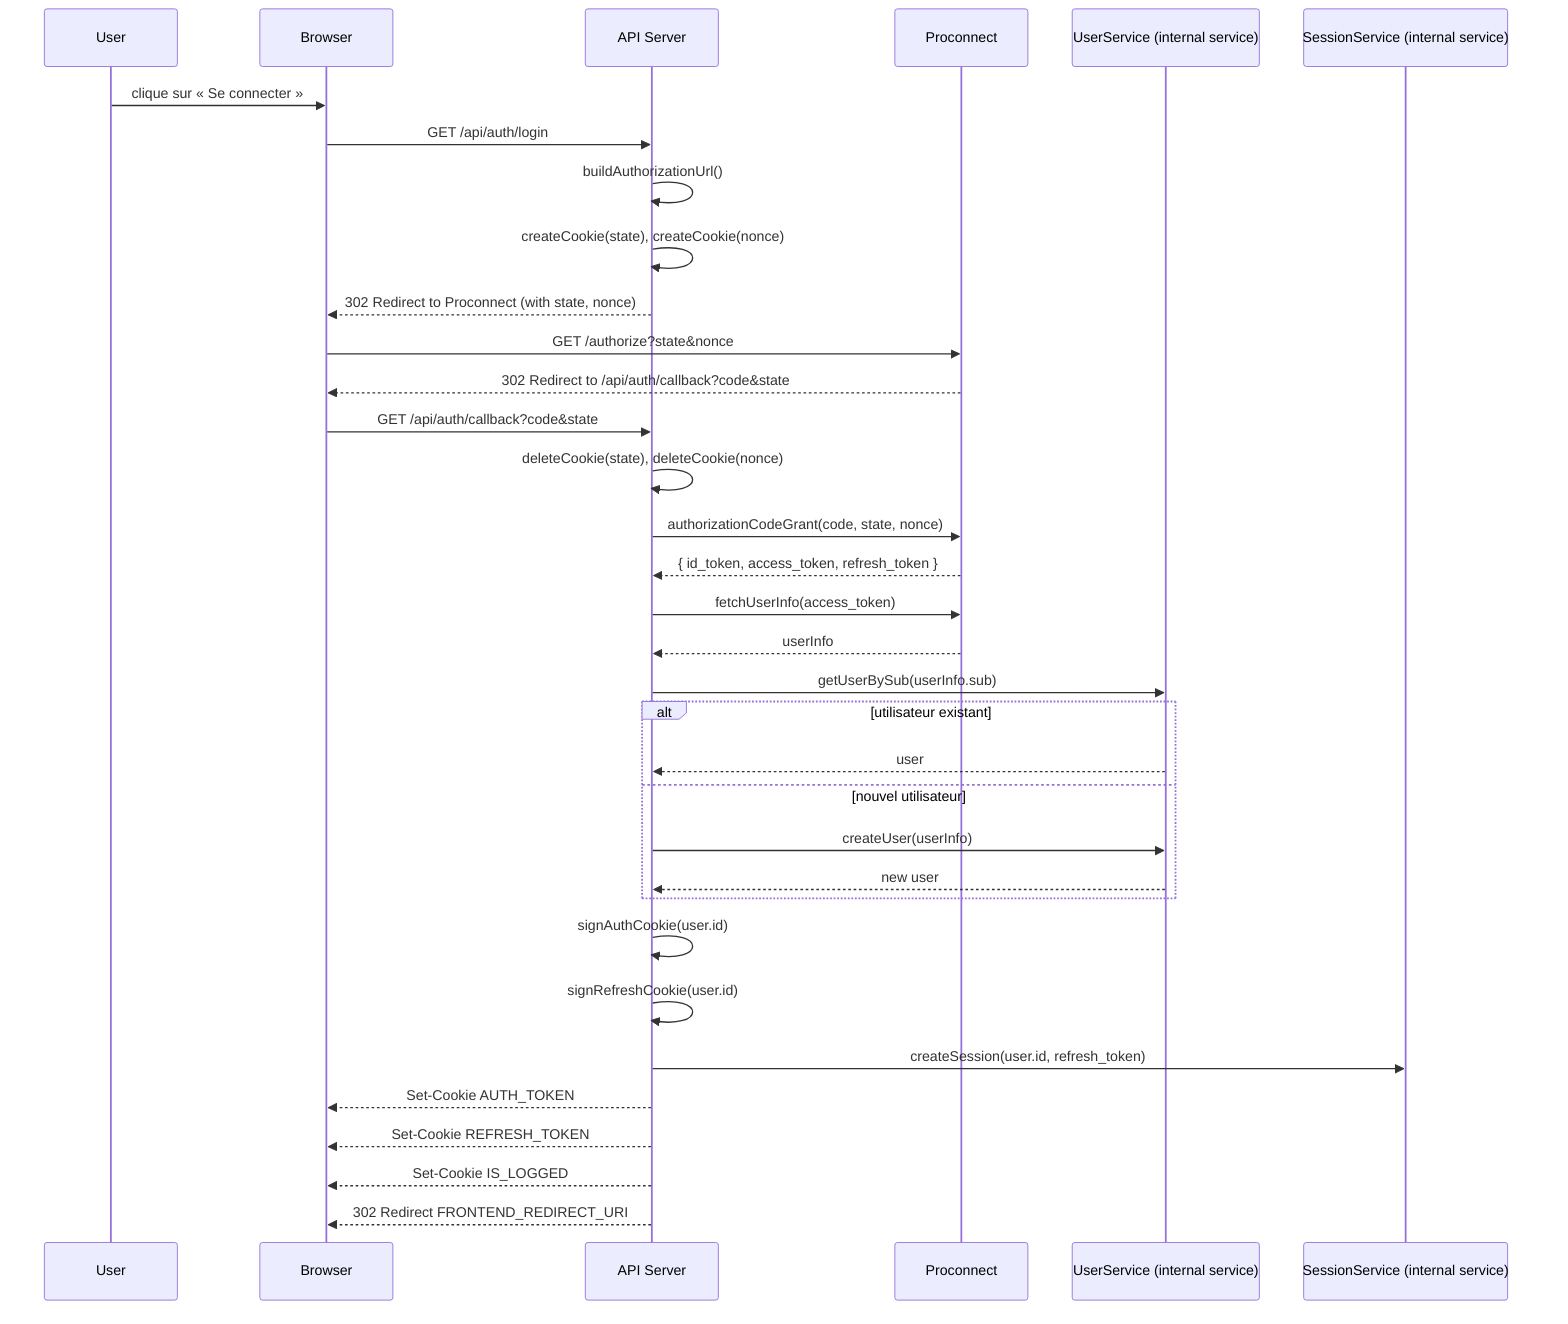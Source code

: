 %% https://mermaid.live/edit for generation

sequenceDiagram
    participant User
    participant Browser
    participant App as API Server
    participant Proconnect as Proconnect
    participant UserSvc as UserService (internal service) 
    participant SessionSvc as SessionService (internal service)

    %% 1. Login initiation
    User->>Browser: clique sur « Se connecter »
    Browser->>App: GET /api/auth/login
    App->>App: buildAuthorizationUrl()
    App->>App: createCookie(state), createCookie(nonce)
    App-->>Browser: 302 Redirect to Proconnect (with state, nonce)

    %% 2. User auth on Proconnect
    Browser->>Proconnect: GET /authorize?state&nonce
    Proconnect-->>Browser: 302 Redirect to /api/auth/callback?code&state

    %% 3. Callback handling
    Browser->>App: GET /api/auth/callback?code&state
    App->>App: deleteCookie(state), deleteCookie(nonce)
    App->>Proconnect: authorizationCodeGrant(code, state, nonce)
    Proconnect-->>App: { id_token, access_token, refresh_token }
    App->>Proconnect: fetchUserInfo(access_token)
    Proconnect-->>App: userInfo

    %% 4. User lookup / creation
    App->>UserSvc: getUserBySub(userInfo.sub)
    alt utilisateur existant
        UserSvc-->>App: user
    else nouvel utilisateur
        App->>UserSvc: createUser(userInfo)
        UserSvc-->>App: new user
    end

    %% 5. Token issuance & session
    App->>App: signAuthCookie(user.id)
    App->>App: signRefreshCookie(user.id)
    App->>SessionSvc: createSession(user.id, refresh_token)
    App-->>Browser: Set-Cookie AUTH_TOKEN
    App-->>Browser: Set-Cookie REFRESH_TOKEN
    App-->>Browser: Set-Cookie IS_LOGGED
    App-->>Browser: 302 Redirect FRONTEND_REDIRECT_URI